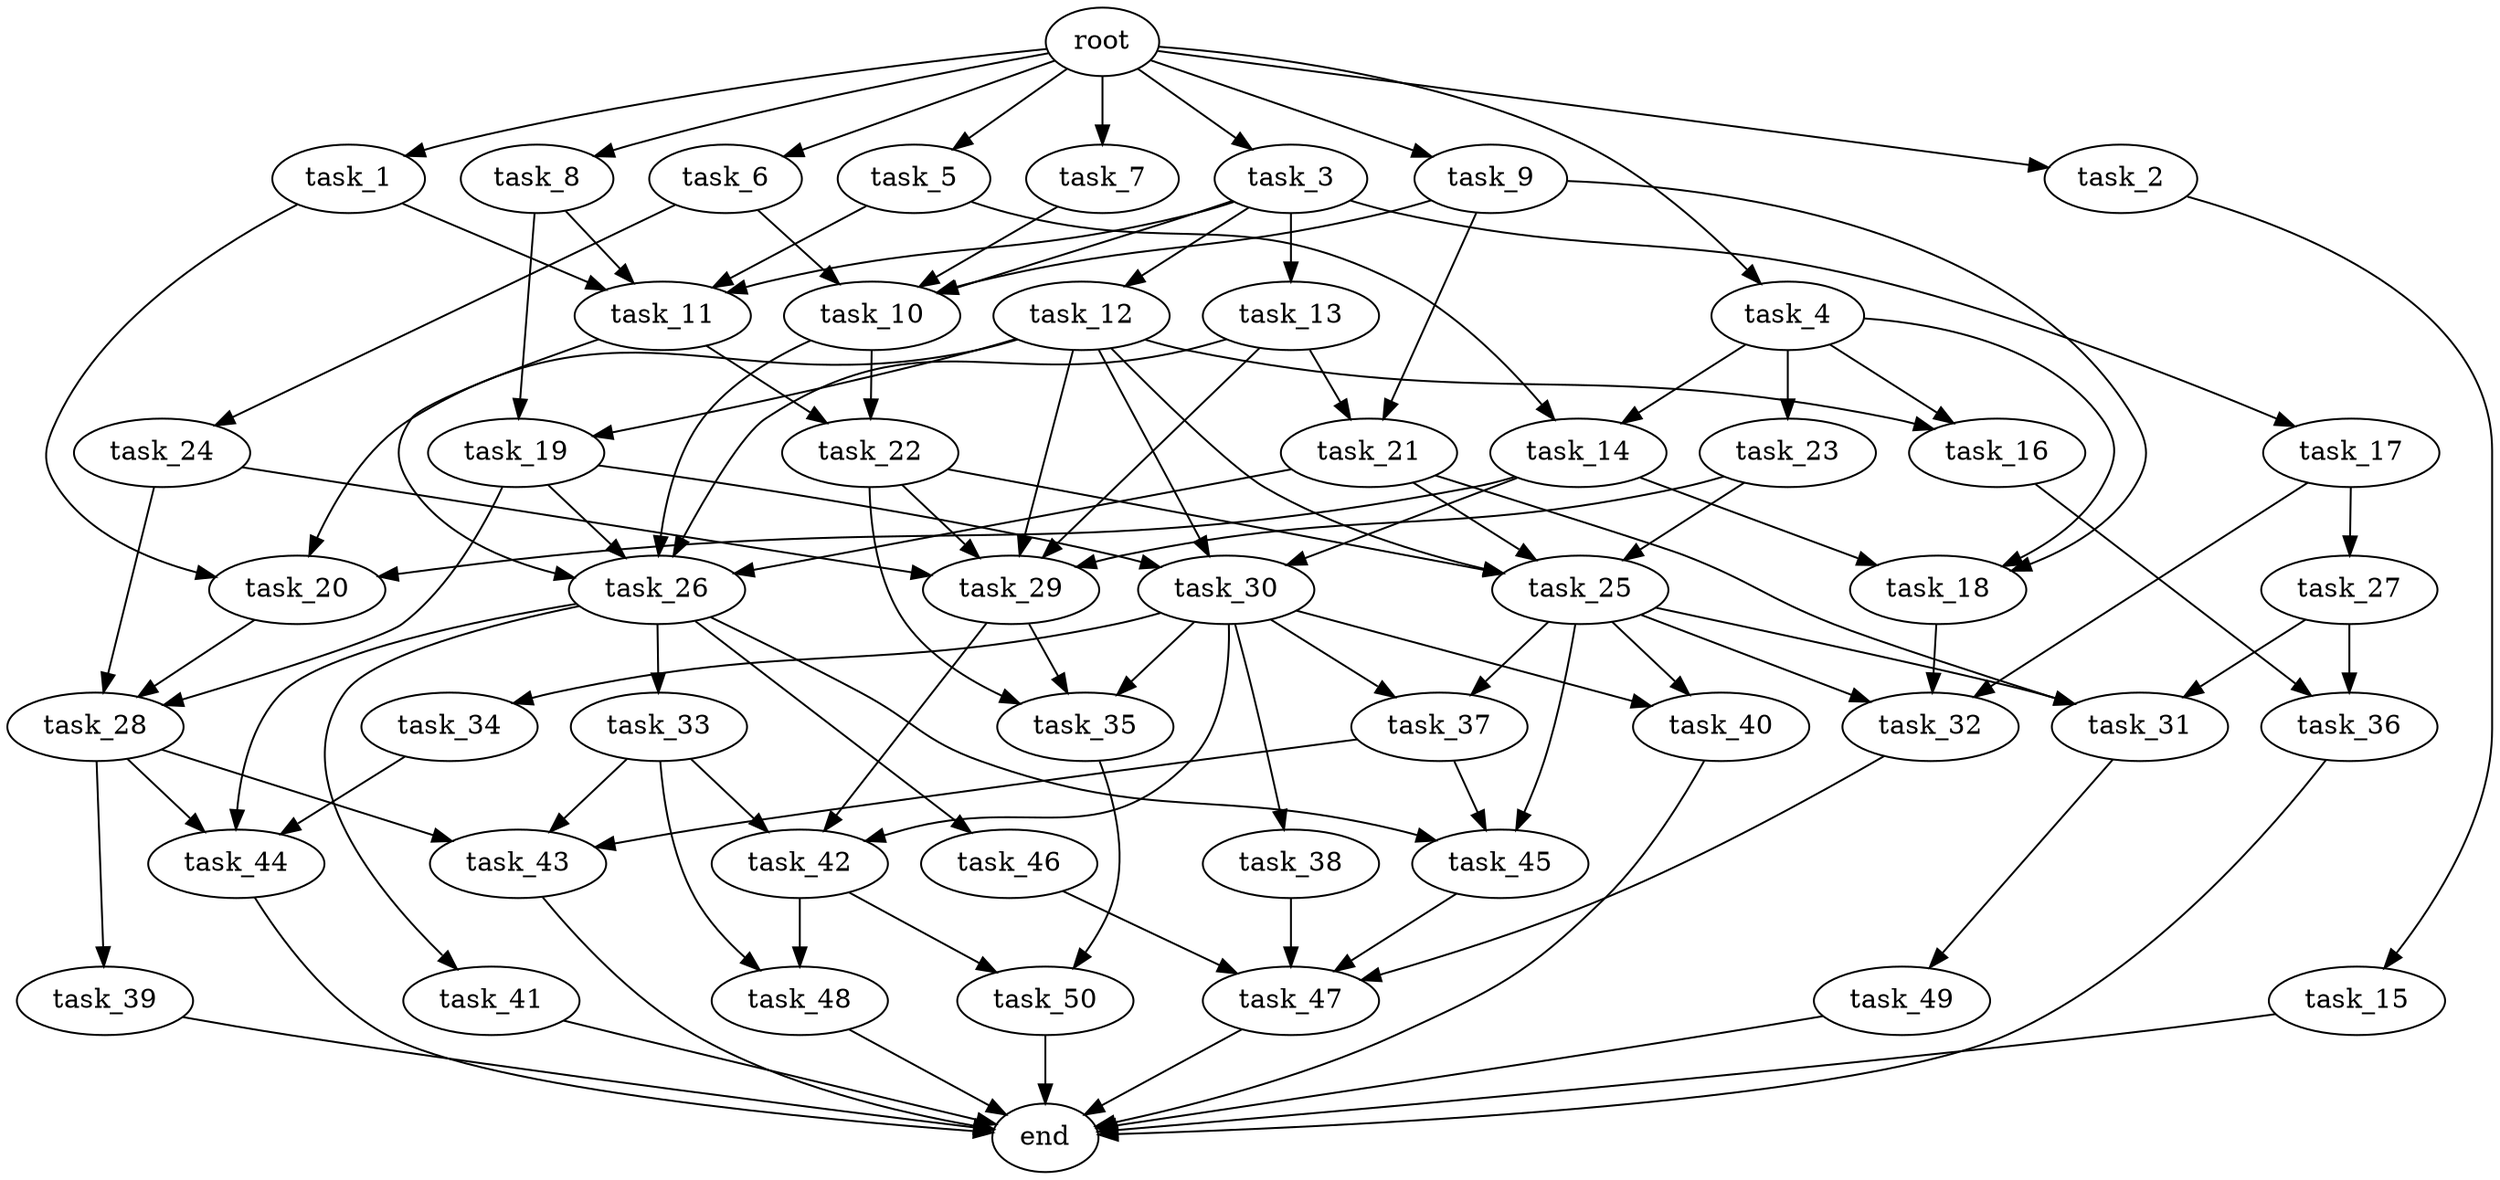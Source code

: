 digraph G {
  task_27 [size="2.061220e+10"];
  task_6 [size="6.651428e+10"];
  task_31 [size="8.654489e+10"];
  task_12 [size="5.164370e+10"];
  task_24 [size="6.557130e+10"];
  task_2 [size="4.068770e+10"];
  task_42 [size="6.228096e+09"];
  task_50 [size="7.838755e+10"];
  task_14 [size="2.805444e+10"];
  task_9 [size="8.361529e+09"];
  task_22 [size="4.692975e+10"];
  root [size="0.000000e+00"];
  task_10 [size="5.196161e+10"];
  task_21 [size="3.874565e+10"];
  task_8 [size="9.856523e+10"];
  task_34 [size="3.660146e+10"];
  task_11 [size="9.990520e+09"];
  task_48 [size="2.840585e+09"];
  task_19 [size="8.281828e+10"];
  task_13 [size="2.904583e+10"];
  task_40 [size="1.731987e+10"];
  task_28 [size="9.504883e+10"];
  task_30 [size="8.399122e+10"];
  task_7 [size="2.513178e+10"];
  task_45 [size="1.648171e+08"];
  task_37 [size="8.682512e+10"];
  task_32 [size="3.618443e+09"];
  task_29 [size="7.037623e+10"];
  task_26 [size="6.181937e+10"];
  task_47 [size="3.972197e+10"];
  task_5 [size="5.837961e+10"];
  task_23 [size="7.050172e+10"];
  task_25 [size="2.973231e+10"];
  task_18 [size="6.624202e+10"];
  task_39 [size="9.472812e+10"];
  task_49 [size="9.964980e+09"];
  task_20 [size="8.995916e+10"];
  task_36 [size="6.374731e+10"];
  task_3 [size="2.227139e+10"];
  task_46 [size="8.214596e+10"];
  task_41 [size="3.373253e+10"];
  task_35 [size="6.251386e+09"];
  task_17 [size="5.891602e+10"];
  task_33 [size="9.095477e+10"];
  task_16 [size="1.063090e+10"];
  task_4 [size="6.899383e+10"];
  task_15 [size="3.405745e+09"];
  task_38 [size="3.740574e+10"];
  end [size="0.000000e+00"];
  task_1 [size="7.657399e+10"];
  task_44 [size="1.701100e+10"];
  task_43 [size="5.794738e+10"];

  task_27 -> task_36 [size="3.187366e+08"];
  task_27 -> task_31 [size="2.884830e+08"];
  task_6 -> task_24 [size="6.557130e+08"];
  task_6 -> task_10 [size="1.299040e+08"];
  task_31 -> task_49 [size="9.964980e+07"];
  task_12 -> task_19 [size="4.140914e+08"];
  task_12 -> task_25 [size="7.433077e+07"];
  task_12 -> task_29 [size="1.407525e+08"];
  task_12 -> task_16 [size="5.315450e+07"];
  task_12 -> task_30 [size="2.799707e+08"];
  task_12 -> task_20 [size="2.998639e+08"];
  task_24 -> task_29 [size="1.407525e+08"];
  task_24 -> task_28 [size="3.168294e+08"];
  task_2 -> task_15 [size="3.405745e+07"];
  task_42 -> task_50 [size="3.919377e+08"];
  task_42 -> task_48 [size="1.420292e+07"];
  task_50 -> end [size="1.000000e-12"];
  task_14 -> task_30 [size="2.799707e+08"];
  task_14 -> task_18 [size="2.208067e+08"];
  task_14 -> task_20 [size="2.998639e+08"];
  task_9 -> task_10 [size="1.299040e+08"];
  task_9 -> task_18 [size="2.208067e+08"];
  task_9 -> task_21 [size="1.937282e+08"];
  task_22 -> task_35 [size="2.083795e+07"];
  task_22 -> task_29 [size="1.407525e+08"];
  task_22 -> task_25 [size="7.433077e+07"];
  root -> task_5 [size="1.000000e-12"];
  root -> task_6 [size="1.000000e-12"];
  root -> task_9 [size="1.000000e-12"];
  root -> task_4 [size="1.000000e-12"];
  root -> task_2 [size="1.000000e-12"];
  root -> task_3 [size="1.000000e-12"];
  root -> task_8 [size="1.000000e-12"];
  root -> task_1 [size="1.000000e-12"];
  root -> task_7 [size="1.000000e-12"];
  task_10 -> task_22 [size="2.346487e+08"];
  task_10 -> task_26 [size="1.236387e+08"];
  task_21 -> task_26 [size="1.236387e+08"];
  task_21 -> task_25 [size="7.433077e+07"];
  task_21 -> task_31 [size="2.884830e+08"];
  task_8 -> task_19 [size="4.140914e+08"];
  task_8 -> task_11 [size="2.497630e+07"];
  task_34 -> task_44 [size="5.670333e+07"];
  task_11 -> task_22 [size="2.346487e+08"];
  task_11 -> task_26 [size="1.236387e+08"];
  task_48 -> end [size="1.000000e-12"];
  task_19 -> task_26 [size="1.236387e+08"];
  task_19 -> task_28 [size="3.168294e+08"];
  task_19 -> task_30 [size="2.799707e+08"];
  task_13 -> task_26 [size="1.236387e+08"];
  task_13 -> task_29 [size="1.407525e+08"];
  task_13 -> task_21 [size="1.937282e+08"];
  task_40 -> end [size="1.000000e-12"];
  task_28 -> task_39 [size="9.472812e+08"];
  task_28 -> task_43 [size="1.931579e+08"];
  task_28 -> task_44 [size="5.670333e+07"];
  task_30 -> task_38 [size="3.740574e+08"];
  task_30 -> task_34 [size="3.660146e+08"];
  task_30 -> task_35 [size="2.083795e+07"];
  task_30 -> task_37 [size="4.341256e+08"];
  task_30 -> task_42 [size="2.076032e+07"];
  task_30 -> task_40 [size="8.659933e+07"];
  task_7 -> task_10 [size="1.299040e+08"];
  task_45 -> task_47 [size="9.930492e+07"];
  task_37 -> task_43 [size="1.931579e+08"];
  task_37 -> task_45 [size="5.493905e+05"];
  task_32 -> task_47 [size="9.930492e+07"];
  task_29 -> task_35 [size="2.083795e+07"];
  task_29 -> task_42 [size="2.076032e+07"];
  task_26 -> task_41 [size="3.373253e+08"];
  task_26 -> task_44 [size="5.670333e+07"];
  task_26 -> task_45 [size="5.493905e+05"];
  task_26 -> task_46 [size="8.214596e+08"];
  task_26 -> task_33 [size="9.095477e+08"];
  task_47 -> end [size="1.000000e-12"];
  task_5 -> task_14 [size="1.402722e+08"];
  task_5 -> task_11 [size="2.497630e+07"];
  task_23 -> task_29 [size="1.407525e+08"];
  task_23 -> task_25 [size="7.433077e+07"];
  task_25 -> task_40 [size="8.659933e+07"];
  task_25 -> task_32 [size="1.206148e+07"];
  task_25 -> task_37 [size="4.341256e+08"];
  task_25 -> task_31 [size="2.884830e+08"];
  task_25 -> task_45 [size="5.493905e+05"];
  task_18 -> task_32 [size="1.206148e+07"];
  task_39 -> end [size="1.000000e-12"];
  task_49 -> end [size="1.000000e-12"];
  task_20 -> task_28 [size="3.168294e+08"];
  task_36 -> end [size="1.000000e-12"];
  task_3 -> task_13 [size="2.904583e+08"];
  task_3 -> task_10 [size="1.299040e+08"];
  task_3 -> task_17 [size="5.891602e+08"];
  task_3 -> task_11 [size="2.497630e+07"];
  task_3 -> task_12 [size="5.164370e+08"];
  task_46 -> task_47 [size="9.930492e+07"];
  task_41 -> end [size="1.000000e-12"];
  task_35 -> task_50 [size="3.919377e+08"];
  task_17 -> task_32 [size="1.206148e+07"];
  task_17 -> task_27 [size="2.061220e+08"];
  task_33 -> task_48 [size="1.420292e+07"];
  task_33 -> task_42 [size="2.076032e+07"];
  task_33 -> task_43 [size="1.931579e+08"];
  task_16 -> task_36 [size="3.187366e+08"];
  task_4 -> task_16 [size="5.315450e+07"];
  task_4 -> task_14 [size="1.402722e+08"];
  task_4 -> task_23 [size="7.050172e+08"];
  task_4 -> task_18 [size="2.208067e+08"];
  task_15 -> end [size="1.000000e-12"];
  task_38 -> task_47 [size="9.930492e+07"];
  task_1 -> task_11 [size="2.497630e+07"];
  task_1 -> task_20 [size="2.998639e+08"];
  task_44 -> end [size="1.000000e-12"];
  task_43 -> end [size="1.000000e-12"];
}
